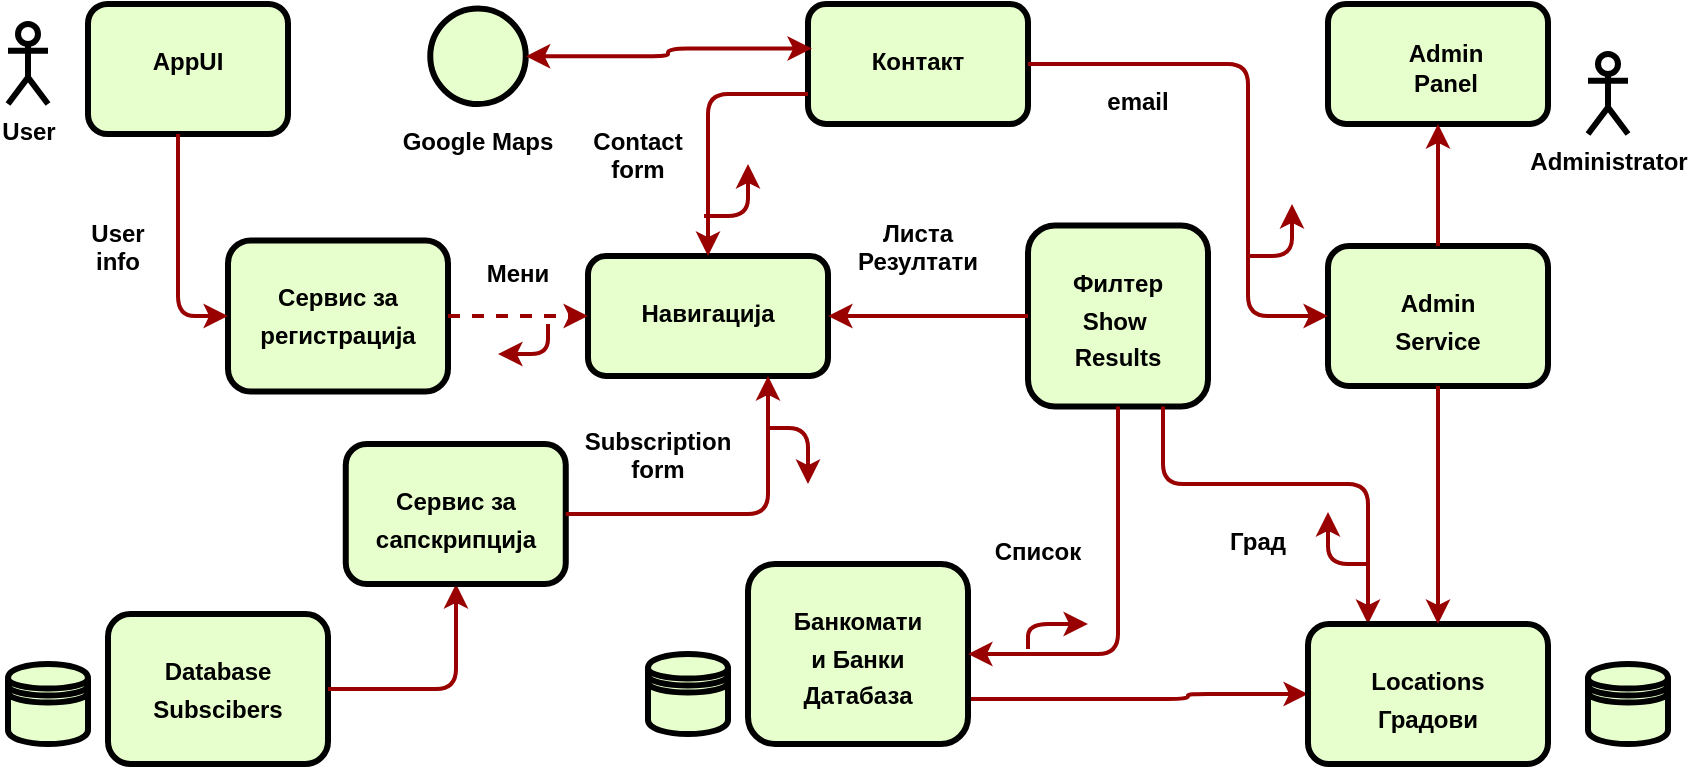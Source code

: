 <mxfile version="13.10.9" type="device"><diagram id="zrrD18YSrYN8DbKd5GJ6" name="Page-1"><mxGraphModel dx="1102" dy="621" grid="1" gridSize="10" guides="1" tooltips="1" connect="1" arrows="1" fold="1" page="1" pageScale="1" pageWidth="850" pageHeight="1100" math="0" shadow="0"><root><mxCell id="0"/><mxCell id="1" parent="0"/><mxCell id="MrrPX5iJsF5QUzLXMYfL-1" value="&lt;p style=&quot;margin: 0px ; margin-top: 4px ; text-align: center ; text-decoration: underline&quot;&gt;&lt;br&gt;&lt;/p&gt;&lt;p style=&quot;margin: 4px 0px 0px ; text-align: center&quot;&gt;AppUI&lt;/p&gt;" style="verticalAlign=middle;align=center;overflow=fill;fontSize=12;fontFamily=Helvetica;html=1;rounded=1;fontStyle=1;strokeWidth=3;fillColor=#E6FFCC" vertex="1" parent="1"><mxGeometry x="120" y="50" width="100" height="65" as="geometry"/></mxCell><mxCell id="MrrPX5iJsF5QUzLXMYfL-2" value="&lt;p style=&quot;margin: 0px ; margin-top: 4px ; text-align: center ; text-decoration: underline&quot;&gt;&lt;/p&gt;&lt;p style=&quot;margin: 0px ; margin-left: 8px&quot;&gt;&lt;br&gt;&lt;/p&gt;&lt;p style=&quot;margin: 0px ; margin-left: 8px&quot;&gt;Admin&lt;/p&gt;&lt;p style=&quot;margin: 0px ; margin-left: 8px&quot;&gt;Panel&lt;/p&gt;" style="verticalAlign=middle;align=center;overflow=fill;fontSize=12;fontFamily=Helvetica;html=1;rounded=1;fontStyle=1;strokeWidth=3;fillColor=#E6FFCC" vertex="1" parent="1"><mxGeometry x="740" y="50" width="110" height="60" as="geometry"/></mxCell><mxCell id="MrrPX5iJsF5QUzLXMYfL-3" value="&lt;p style=&quot;margin: 4px 0px 0px ; text-align: center&quot;&gt;&lt;br&gt;&lt;/p&gt;&lt;p style=&quot;margin: 4px 0px 0px ; text-align: center&quot;&gt;Admin&lt;/p&gt;&lt;p style=&quot;margin: 4px 0px 0px ; text-align: center&quot;&gt;Service&lt;/p&gt;" style="verticalAlign=middle;align=center;overflow=fill;fontSize=12;fontFamily=Helvetica;html=1;rounded=1;fontStyle=1;strokeWidth=3;fillColor=#E6FFCC" vertex="1" parent="1"><mxGeometry x="740" y="171" width="110" height="70" as="geometry"/></mxCell><mxCell id="MrrPX5iJsF5QUzLXMYfL-4" value="&lt;p style=&quot;margin: 4px 0px 0px ; text-align: center&quot;&gt;&lt;span&gt;&lt;br&gt;&lt;/span&gt;&lt;/p&gt;&lt;p style=&quot;margin: 4px 0px 0px ; text-align: center&quot;&gt;&lt;span&gt;Филтер&lt;/span&gt;&lt;br&gt;&lt;/p&gt;&lt;p style=&quot;margin: 4px 0px 0px ; text-align: center&quot;&gt;Show&amp;nbsp;&lt;/p&gt;&lt;p style=&quot;margin: 4px 0px 0px ; text-align: center&quot;&gt;Results&lt;/p&gt;" style="verticalAlign=middle;align=center;overflow=fill;fontSize=12;fontFamily=Helvetica;html=1;rounded=1;fontStyle=1;strokeWidth=3;fillColor=#E6FFCC" vertex="1" parent="1"><mxGeometry x="590" y="160.75" width="90" height="90.5" as="geometry"/></mxCell><mxCell id="MrrPX5iJsF5QUzLXMYfL-5" value="&lt;p style=&quot;margin: 0px ; margin-top: 4px ; text-align: center ; text-decoration: underline&quot;&gt;&lt;br&gt;&lt;/p&gt;&lt;p style=&quot;margin: 4px 0px 0px ; text-align: center&quot;&gt;Навигација&lt;/p&gt;" style="verticalAlign=middle;align=center;overflow=fill;fontSize=12;fontFamily=Helvetica;html=1;rounded=1;fontStyle=1;strokeWidth=3;fillColor=#E6FFCC" vertex="1" parent="1"><mxGeometry x="370" y="176" width="120" height="60" as="geometry"/></mxCell><mxCell id="MrrPX5iJsF5QUzLXMYfL-6" value="&lt;p style=&quot;margin: 4px 0px 0px ; text-align: center&quot;&gt;&lt;br&gt;&lt;/p&gt;&lt;p style=&quot;margin: 4px 0px 0px ; text-align: center&quot;&gt;Сервис за&lt;/p&gt;&lt;p style=&quot;margin: 4px 0px 0px ; text-align: center&quot;&gt;регистрација&lt;/p&gt;" style="verticalAlign=middle;align=center;overflow=fill;fontSize=12;fontFamily=Helvetica;html=1;rounded=1;fontStyle=1;strokeWidth=3;fillColor=#E6FFCC" vertex="1" parent="1"><mxGeometry x="190" y="168.25" width="110" height="75.5" as="geometry"/></mxCell><mxCell id="MrrPX5iJsF5QUzLXMYfL-7" value="&lt;p style=&quot;margin: 0px ; margin-top: 4px ; text-align: center ; text-decoration: underline&quot;&gt;&lt;br&gt;&lt;/p&gt;&lt;p style=&quot;margin: 4px 0px 0px ; text-align: center&quot;&gt;Database&lt;/p&gt;&lt;p style=&quot;margin: 4px 0px 0px ; text-align: center&quot;&gt;Subscibers&lt;/p&gt;" style="verticalAlign=middle;align=center;overflow=fill;fontSize=12;fontFamily=Helvetica;html=1;rounded=1;fontStyle=1;strokeWidth=3;fillColor=#E6FFCC" vertex="1" parent="1"><mxGeometry x="130" y="355" width="110" height="75" as="geometry"/></mxCell><mxCell id="MrrPX5iJsF5QUzLXMYfL-8" value="" style="edgeStyle=elbowEdgeStyle;elbow=horizontal;strokeColor=#990000;strokeWidth=2;entryX=0;entryY=0.5;entryDx=0;entryDy=0;exitX=1;exitY=0.5;exitDx=0;exitDy=0;dashed=1;" edge="1" parent="1" source="MrrPX5iJsF5QUzLXMYfL-6" target="MrrPX5iJsF5QUzLXMYfL-5"><mxGeometry width="100" height="100" relative="1" as="geometry"><mxPoint x="280" y="228.25" as="sourcePoint"/><mxPoint x="360" y="299.25" as="targetPoint"/><Array as="points"><mxPoint x="320" y="206"/><mxPoint x="290" y="308.25"/><mxPoint x="276" y="278.25"/><mxPoint x="290" y="168.25"/><mxPoint x="230" y="148.25"/><mxPoint x="280" y="338.25"/></Array></mxGeometry></mxCell><mxCell id="MrrPX5iJsF5QUzLXMYfL-9" value="" style="edgeStyle=elbowEdgeStyle;elbow=horizontal;strokeColor=#990000;strokeWidth=2;entryX=0.5;entryY=1;entryDx=0;entryDy=0;exitX=0.5;exitY=0;exitDx=0;exitDy=0;" edge="1" parent="1" source="MrrPX5iJsF5QUzLXMYfL-3" target="MrrPX5iJsF5QUzLXMYfL-2"><mxGeometry width="100" height="100" relative="1" as="geometry"><mxPoint x="795" y="220" as="sourcePoint"/><mxPoint x="530" y="210" as="targetPoint"/><Array as="points"><mxPoint x="795" y="160"/><mxPoint x="775" y="120"/><mxPoint x="820" y="240"/><mxPoint x="830" y="230"/><mxPoint x="490" y="250"/></Array></mxGeometry></mxCell><mxCell id="MrrPX5iJsF5QUzLXMYfL-10" value="" style="edgeStyle=elbowEdgeStyle;elbow=horizontal;strokeColor=#990000;strokeWidth=2;entryX=1;entryY=0.5;entryDx=0;entryDy=0;exitX=0;exitY=0.5;exitDx=0;exitDy=0;" edge="1" parent="1" source="MrrPX5iJsF5QUzLXMYfL-4" target="MrrPX5iJsF5QUzLXMYfL-5"><mxGeometry width="100" height="100" relative="1" as="geometry"><mxPoint x="590" y="348.25" as="sourcePoint"/><mxPoint x="470" y="254.25" as="targetPoint"/><Array as="points"><mxPoint x="540" y="206"/><mxPoint x="540" y="338.25"/><mxPoint x="570" y="358.25"/><mxPoint x="590" y="328.25"/></Array></mxGeometry></mxCell><mxCell id="MrrPX5iJsF5QUzLXMYfL-11" value="" style="edgeStyle=elbowEdgeStyle;elbow=vertical;strokeColor=#990000;strokeWidth=2;exitX=0.75;exitY=1;exitDx=0;exitDy=0;entryX=0.25;entryY=0;entryDx=0;entryDy=0;" edge="1" parent="1" source="MrrPX5iJsF5QUzLXMYfL-4" target="MrrPX5iJsF5QUzLXMYfL-17"><mxGeometry width="100" height="100" relative="1" as="geometry"><mxPoint x="650" y="340" as="sourcePoint"/><mxPoint x="795" y="330" as="targetPoint"/><Array as="points"><mxPoint x="700" y="290"/><mxPoint x="740" y="320"/><mxPoint x="660" y="360"/><mxPoint x="795" y="280"/><mxPoint x="770" y="310"/></Array></mxGeometry></mxCell><mxCell id="MrrPX5iJsF5QUzLXMYfL-12" value="" style="edgeStyle=elbowEdgeStyle;elbow=horizontal;strokeColor=#990000;strokeWidth=2;" edge="1" parent="1" target="MrrPX5iJsF5QUzLXMYfL-6"><mxGeometry width="100" height="100" relative="1" as="geometry"><mxPoint x="165" y="115" as="sourcePoint"/><mxPoint x="201" y="279" as="targetPoint"/><Array as="points"><mxPoint x="165" y="160"/><mxPoint x="165" y="150"/><mxPoint x="115" y="200"/><mxPoint x="150" y="206"/><mxPoint x="115" y="181"/><mxPoint x="180" y="170"/><mxPoint x="115" y="150"/><mxPoint x="181" y="140"/></Array></mxGeometry></mxCell><mxCell id="MrrPX5iJsF5QUzLXMYfL-13" value="" style="edgeStyle=elbowEdgeStyle;elbow=horizontal;strokeColor=#990000;strokeWidth=2;entryX=0;entryY=0.5;entryDx=0;entryDy=0;exitX=1;exitY=0.75;exitDx=0;exitDy=0;" edge="1" parent="1" source="MrrPX5iJsF5QUzLXMYfL-19" target="MrrPX5iJsF5QUzLXMYfL-17"><mxGeometry width="100" height="100" relative="1" as="geometry"><mxPoint x="550" y="412.5" as="sourcePoint"/><mxPoint x="460" y="397" as="targetPoint"/><Array as="points"><mxPoint x="670" y="370"/></Array></mxGeometry></mxCell><mxCell id="MrrPX5iJsF5QUzLXMYfL-14" value="Мени" style="text;spacingTop=-5;align=center;fontStyle=1" vertex="1" parent="1"><mxGeometry x="320" y="176" width="30" height="20" as="geometry"/></mxCell><mxCell id="MrrPX5iJsF5QUzLXMYfL-15" value="User&#10;info" style="text;spacingTop=-5;align=center;fontStyle=1" vertex="1" parent="1"><mxGeometry x="120" y="156" width="30" height="20" as="geometry"/></mxCell><mxCell id="MrrPX5iJsF5QUzLXMYfL-16" value="Листа&#10;Резултати" style="text;spacingTop=-5;align=center;fontStyle=1" vertex="1" parent="1"><mxGeometry x="520" y="156" width="30" height="20" as="geometry"/></mxCell><mxCell id="MrrPX5iJsF5QUzLXMYfL-17" value="&lt;p style=&quot;margin: 4px 0px 0px ; text-align: center&quot;&gt;&lt;br&gt;&lt;/p&gt;&lt;p style=&quot;margin: 4px 0px 0px ; text-align: center&quot;&gt;Locations&lt;br&gt;&lt;/p&gt;&lt;p style=&quot;margin: 4px 0px 0px ; text-align: center&quot;&gt;Градови&lt;/p&gt;" style="verticalAlign=middle;align=center;overflow=fill;fontSize=12;fontFamily=Helvetica;html=1;rounded=1;fontStyle=1;strokeWidth=3;fillColor=#E6FFCC" vertex="1" parent="1"><mxGeometry x="730" y="360" width="120" height="70" as="geometry"/></mxCell><mxCell id="MrrPX5iJsF5QUzLXMYfL-18" value="Град" style="text;spacingTop=-5;align=center;fontStyle=1" vertex="1" parent="1"><mxGeometry x="690" y="310" width="30" height="20" as="geometry"/></mxCell><mxCell id="MrrPX5iJsF5QUzLXMYfL-19" value="&lt;p style=&quot;margin: 4px 0px 0px ; text-align: center&quot;&gt;&lt;br&gt;&lt;/p&gt;&lt;p style=&quot;margin: 4px 0px 0px ; text-align: center&quot;&gt;Банкомати&lt;/p&gt;&lt;p style=&quot;margin: 4px 0px 0px ; text-align: center&quot;&gt;и Банки&lt;/p&gt;&lt;p style=&quot;margin: 4px 0px 0px ; text-align: center&quot;&gt;Датабаза&lt;/p&gt;" style="verticalAlign=middle;align=center;overflow=fill;fontSize=12;fontFamily=Helvetica;html=1;rounded=1;fontStyle=1;strokeWidth=3;fillColor=#E6FFCC" vertex="1" parent="1"><mxGeometry x="450" y="330" width="110" height="90" as="geometry"/></mxCell><mxCell id="MrrPX5iJsF5QUzLXMYfL-20" value="" style="edgeStyle=elbowEdgeStyle;elbow=horizontal;strokeColor=#990000;strokeWidth=2;entryX=1;entryY=0.5;entryDx=0;entryDy=0;exitX=0.5;exitY=1;exitDx=0;exitDy=0;" edge="1" parent="1" source="MrrPX5iJsF5QUzLXMYfL-4" target="MrrPX5iJsF5QUzLXMYfL-19"><mxGeometry width="100" height="100" relative="1" as="geometry"><mxPoint x="630" y="250" as="sourcePoint"/><mxPoint x="550" y="390" as="targetPoint"/><Array as="points"><mxPoint x="635" y="300"/><mxPoint x="630" y="300"/><mxPoint x="613" y="280"/><mxPoint x="620" y="320"/></Array></mxGeometry></mxCell><mxCell id="MrrPX5iJsF5QUzLXMYfL-21" value="" style="edgeStyle=elbowEdgeStyle;elbow=horizontal;strokeColor=#990000;strokeWidth=2;entryX=0.5;entryY=1;entryDx=0;entryDy=0;exitX=1;exitY=0.5;exitDx=0;exitDy=0;" edge="1" parent="1" source="MrrPX5iJsF5QUzLXMYfL-7" target="MrrPX5iJsF5QUzLXMYfL-29"><mxGeometry width="100" height="100" relative="1" as="geometry"><mxPoint x="220" y="397.5" as="sourcePoint"/><mxPoint x="440" y="297.5" as="targetPoint"/><Array as="points"><mxPoint x="304" y="360"/><mxPoint x="285" y="380"/><mxPoint x="305" y="370"/><mxPoint x="391" y="280"/><mxPoint x="360" y="280"/><mxPoint x="345" y="300"/></Array></mxGeometry></mxCell><mxCell id="MrrPX5iJsF5QUzLXMYfL-22" value="Список" style="text;spacingTop=-5;align=center;fontStyle=1" vertex="1" parent="1"><mxGeometry x="580" y="315" width="30" height="20" as="geometry"/></mxCell><mxCell id="MrrPX5iJsF5QUzLXMYfL-23" value="" style="edgeStyle=elbowEdgeStyle;elbow=horizontal;strokeColor=#990000;strokeWidth=2;exitX=0.5;exitY=1;exitDx=0;exitDy=0;" edge="1" parent="1" source="MrrPX5iJsF5QUzLXMYfL-3"><mxGeometry width="100" height="100" relative="1" as="geometry"><mxPoint x="790" y="230" as="sourcePoint"/><mxPoint x="795" y="360" as="targetPoint"/><Array as="points"><mxPoint x="795" y="300"/><mxPoint x="790" y="301"/><mxPoint x="855" y="290"/><mxPoint x="790" y="270"/><mxPoint x="856" y="260"/></Array></mxGeometry></mxCell><mxCell id="MrrPX5iJsF5QUzLXMYfL-24" value="&lt;p style=&quot;margin: 4px 0px 0px ; text-align: center&quot;&gt;&lt;br&gt;&lt;/p&gt;&lt;p style=&quot;margin: 4px 0px 0px ; text-align: center&quot;&gt;&lt;span&gt;Контакт&lt;/span&gt;&lt;br&gt;&lt;/p&gt;" style="verticalAlign=middle;align=center;overflow=fill;fontSize=12;fontFamily=Helvetica;html=1;rounded=1;fontStyle=1;strokeWidth=3;fillColor=#E6FFCC" vertex="1" parent="1"><mxGeometry x="480" y="50" width="110" height="60" as="geometry"/></mxCell><mxCell id="MrrPX5iJsF5QUzLXMYfL-25" value="" style="edgeStyle=elbowEdgeStyle;elbow=horizontal;strokeColor=#990000;strokeWidth=2;entryX=0.5;entryY=0;entryDx=0;entryDy=0;exitX=0;exitY=0.75;exitDx=0;exitDy=0;" edge="1" parent="1" source="MrrPX5iJsF5QUzLXMYfL-24" target="MrrPX5iJsF5QUzLXMYfL-5"><mxGeometry width="100" height="100" relative="1" as="geometry"><mxPoint x="480" y="80.5" as="sourcePoint"/><mxPoint x="405" y="140" as="targetPoint"/><Array as="points"><mxPoint x="430" y="130"/><mxPoint x="430" y="100"/></Array></mxGeometry></mxCell><mxCell id="MrrPX5iJsF5QUzLXMYfL-26" value="email" style="text;spacingTop=-5;align=center;fontStyle=1" vertex="1" parent="1"><mxGeometry x="630" y="90" width="30" height="20" as="geometry"/></mxCell><mxCell id="MrrPX5iJsF5QUzLXMYfL-27" value="" style="edgeStyle=elbowEdgeStyle;elbow=horizontal;strokeColor=#990000;strokeWidth=2;exitX=1;exitY=0.5;exitDx=0;exitDy=0;" edge="1" parent="1" source="MrrPX5iJsF5QUzLXMYfL-24" target="MrrPX5iJsF5QUzLXMYfL-3"><mxGeometry width="100" height="100" relative="1" as="geometry"><mxPoint x="450" y="120" as="sourcePoint"/><mxPoint x="790" y="120" as="targetPoint"/><Array as="points"><mxPoint x="700" y="130"/><mxPoint x="710" y="150"/><mxPoint x="720" y="140"/><mxPoint x="730" y="150"/><mxPoint x="700" y="110"/><mxPoint x="720" y="140"/></Array></mxGeometry></mxCell><mxCell id="MrrPX5iJsF5QUzLXMYfL-28" value="Contact &#10;form" style="text;spacingTop=-5;align=center;fontStyle=1" vertex="1" parent="1"><mxGeometry x="380" y="110" width="30" height="20" as="geometry"/></mxCell><mxCell id="MrrPX5iJsF5QUzLXMYfL-29" value="&lt;p style=&quot;margin: 4px 0px 0px ; text-align: center&quot;&gt;&lt;br&gt;&lt;/p&gt;&lt;p style=&quot;margin: 4px 0px 0px ; text-align: center&quot;&gt;Сервис за&lt;/p&gt;&lt;p style=&quot;margin: 4px 0px 0px ; text-align: center&quot;&gt;сапскрипција&lt;/p&gt;" style="verticalAlign=middle;align=center;overflow=fill;fontSize=12;fontFamily=Helvetica;html=1;rounded=1;fontStyle=1;strokeWidth=3;fillColor=#E6FFCC" vertex="1" parent="1"><mxGeometry x="248.88" y="270" width="110" height="70" as="geometry"/></mxCell><mxCell id="MrrPX5iJsF5QUzLXMYfL-30" value="" style="edgeStyle=elbowEdgeStyle;elbow=horizontal;strokeColor=#990000;strokeWidth=2;exitX=1;exitY=0.5;exitDx=0;exitDy=0;entryX=0.75;entryY=1;entryDx=0;entryDy=0;" edge="1" parent="1" source="MrrPX5iJsF5QUzLXMYfL-29" target="MrrPX5iJsF5QUzLXMYfL-5"><mxGeometry width="100" height="100" relative="1" as="geometry"><mxPoint x="390" y="280" as="sourcePoint"/><mxPoint x="430" y="236" as="targetPoint"/><Array as="points"><mxPoint x="460" y="270"/><mxPoint x="430" y="280"/><mxPoint x="430" y="280"/><mxPoint x="390" y="274"/><mxPoint x="390" y="304"/></Array></mxGeometry></mxCell><mxCell id="MrrPX5iJsF5QUzLXMYfL-31" value="Subscription&#10;form" style="text;spacingTop=-5;align=center;fontStyle=1" vertex="1" parent="1"><mxGeometry x="390" y="260" width="30" height="20" as="geometry"/></mxCell><mxCell id="MrrPX5iJsF5QUzLXMYfL-32" value="&lt;span style=&quot;font-weight: 700&quot;&gt;User&lt;/span&gt;" style="shape=umlActor;verticalLabelPosition=bottom;verticalAlign=top;html=1;outlineConnect=0;strokeWidth=3;" vertex="1" parent="1"><mxGeometry x="80" y="60" width="20" height="40" as="geometry"/></mxCell><mxCell id="MrrPX5iJsF5QUzLXMYfL-33" value="" style="edgeStyle=elbowEdgeStyle;elbow=horizontal;strokeColor=#990000;strokeWidth=2;" edge="1" parent="1"><mxGeometry width="100" height="100" relative="1" as="geometry"><mxPoint x="350" y="210" as="sourcePoint"/><mxPoint x="325" y="225" as="targetPoint"/><Array as="points"><mxPoint x="350" y="197.25"/><mxPoint x="436" y="107.25"/><mxPoint x="405" y="107.25"/><mxPoint x="390" y="127.25"/></Array></mxGeometry></mxCell><mxCell id="MrrPX5iJsF5QUzLXMYfL-34" value="" style="edgeStyle=elbowEdgeStyle;elbow=horizontal;strokeColor=#990000;strokeWidth=2;" edge="1" parent="1"><mxGeometry width="100" height="100" relative="1" as="geometry"><mxPoint x="428" y="156" as="sourcePoint"/><mxPoint x="450" y="130" as="targetPoint"/><Array as="points"><mxPoint x="450" y="140"/><mxPoint x="508" y="38.25"/><mxPoint x="539" y="38.25"/><mxPoint x="453" y="128.25"/></Array></mxGeometry></mxCell><mxCell id="MrrPX5iJsF5QUzLXMYfL-35" value="" style="edgeStyle=elbowEdgeStyle;elbow=horizontal;strokeColor=#990000;strokeWidth=2;" edge="1" parent="1"><mxGeometry width="100" height="100" relative="1" as="geometry"><mxPoint x="460" y="262" as="sourcePoint"/><mxPoint x="480" y="290" as="targetPoint"/><Array as="points"><mxPoint x="480" y="266"/><mxPoint x="449" y="170.13"/><mxPoint x="391" y="271.88"/></Array></mxGeometry></mxCell><mxCell id="MrrPX5iJsF5QUzLXMYfL-36" value="" style="edgeStyle=elbowEdgeStyle;elbow=horizontal;strokeColor=#990000;strokeWidth=2;" edge="1" parent="1"><mxGeometry width="100" height="100" relative="1" as="geometry"><mxPoint x="700" y="176" as="sourcePoint"/><mxPoint x="722" y="150" as="targetPoint"/><Array as="points"><mxPoint x="722" y="160"/><mxPoint x="780" y="58.25"/><mxPoint x="811" y="58.25"/><mxPoint x="725" y="148.25"/></Array></mxGeometry></mxCell><mxCell id="MrrPX5iJsF5QUzLXMYfL-37" value="" style="edgeStyle=elbowEdgeStyle;elbow=horizontal;strokeColor=#990000;strokeWidth=2;" edge="1" parent="1"><mxGeometry width="100" height="100" relative="1" as="geometry"><mxPoint x="760" y="330" as="sourcePoint"/><mxPoint x="740" y="304" as="targetPoint"/><Array as="points"><mxPoint x="740" y="320"/><mxPoint x="840" y="212.25"/><mxPoint x="871" y="212.25"/><mxPoint x="785" y="302.25"/></Array></mxGeometry></mxCell><mxCell id="MrrPX5iJsF5QUzLXMYfL-38" value="" style="edgeStyle=elbowEdgeStyle;elbow=horizontal;strokeColor=#990000;strokeWidth=2;" edge="1" parent="1"><mxGeometry width="100" height="100" relative="1" as="geometry"><mxPoint x="590" y="372.5" as="sourcePoint"/><mxPoint x="620" y="360" as="targetPoint"/><Array as="points"><mxPoint x="590" y="370"/><mxPoint x="691" y="252.25"/><mxPoint x="660" y="252.25"/><mxPoint x="645" y="272.25"/></Array></mxGeometry></mxCell><mxCell id="MrrPX5iJsF5QUzLXMYfL-39" value="&lt;span style=&quot;font-weight: 700&quot;&gt;Administrator&lt;/span&gt;" style="shape=umlActor;verticalLabelPosition=bottom;verticalAlign=top;html=1;outlineConnect=0;strokeWidth=3;" vertex="1" parent="1"><mxGeometry x="870" y="75" width="20" height="40" as="geometry"/></mxCell><mxCell id="MrrPX5iJsF5QUzLXMYfL-40" value="" style="ellipse;whiteSpace=wrap;html=1;aspect=fixed;strokeWidth=3;fillColor=#E6FFCC;" vertex="1" parent="1"><mxGeometry x="291.13" y="52.25" width="47.75" height="47.75" as="geometry"/></mxCell><mxCell id="MrrPX5iJsF5QUzLXMYfL-41" value="" style="edgeStyle=elbowEdgeStyle;elbow=horizontal;strokeColor=#990000;strokeWidth=2;entryX=1;entryY=0.5;entryDx=0;entryDy=0;exitX=0.018;exitY=0.371;exitDx=0;exitDy=0;startArrow=classic;startFill=1;exitPerimeter=0;" edge="1" parent="1" source="MrrPX5iJsF5QUzLXMYfL-24" target="MrrPX5iJsF5QUzLXMYfL-40"><mxGeometry width="100" height="100" relative="1" as="geometry"><mxPoint x="580" y="243.75" as="sourcePoint"/><mxPoint x="490" y="243.75" as="targetPoint"/><Array as="points"><mxPoint x="410" y="70"/><mxPoint x="570" y="240"/><mxPoint x="580" y="260"/><mxPoint x="580" y="270"/><mxPoint x="540" y="376"/><mxPoint x="570" y="396"/><mxPoint x="590" y="366"/></Array></mxGeometry></mxCell><mxCell id="MrrPX5iJsF5QUzLXMYfL-42" value="Google Maps" style="text;spacingTop=-5;align=center;fontStyle=1" vertex="1" parent="1"><mxGeometry x="300" y="110" width="30" height="20" as="geometry"/></mxCell><mxCell id="MrrPX5iJsF5QUzLXMYfL-43" value="" style="shape=datastore;whiteSpace=wrap;html=1;strokeWidth=3;fillColor=#E6FFCC;" vertex="1" parent="1"><mxGeometry x="400" y="375" width="40" height="40" as="geometry"/></mxCell><mxCell id="MrrPX5iJsF5QUzLXMYfL-44" value="" style="shape=datastore;whiteSpace=wrap;html=1;strokeWidth=3;fillColor=#E6FFCC;" vertex="1" parent="1"><mxGeometry x="80" y="380" width="40" height="40" as="geometry"/></mxCell><mxCell id="MrrPX5iJsF5QUzLXMYfL-45" value="" style="shape=datastore;whiteSpace=wrap;html=1;strokeWidth=3;fillColor=#E6FFCC;" vertex="1" parent="1"><mxGeometry x="870" y="380" width="40" height="40" as="geometry"/></mxCell></root></mxGraphModel></diagram></mxfile>